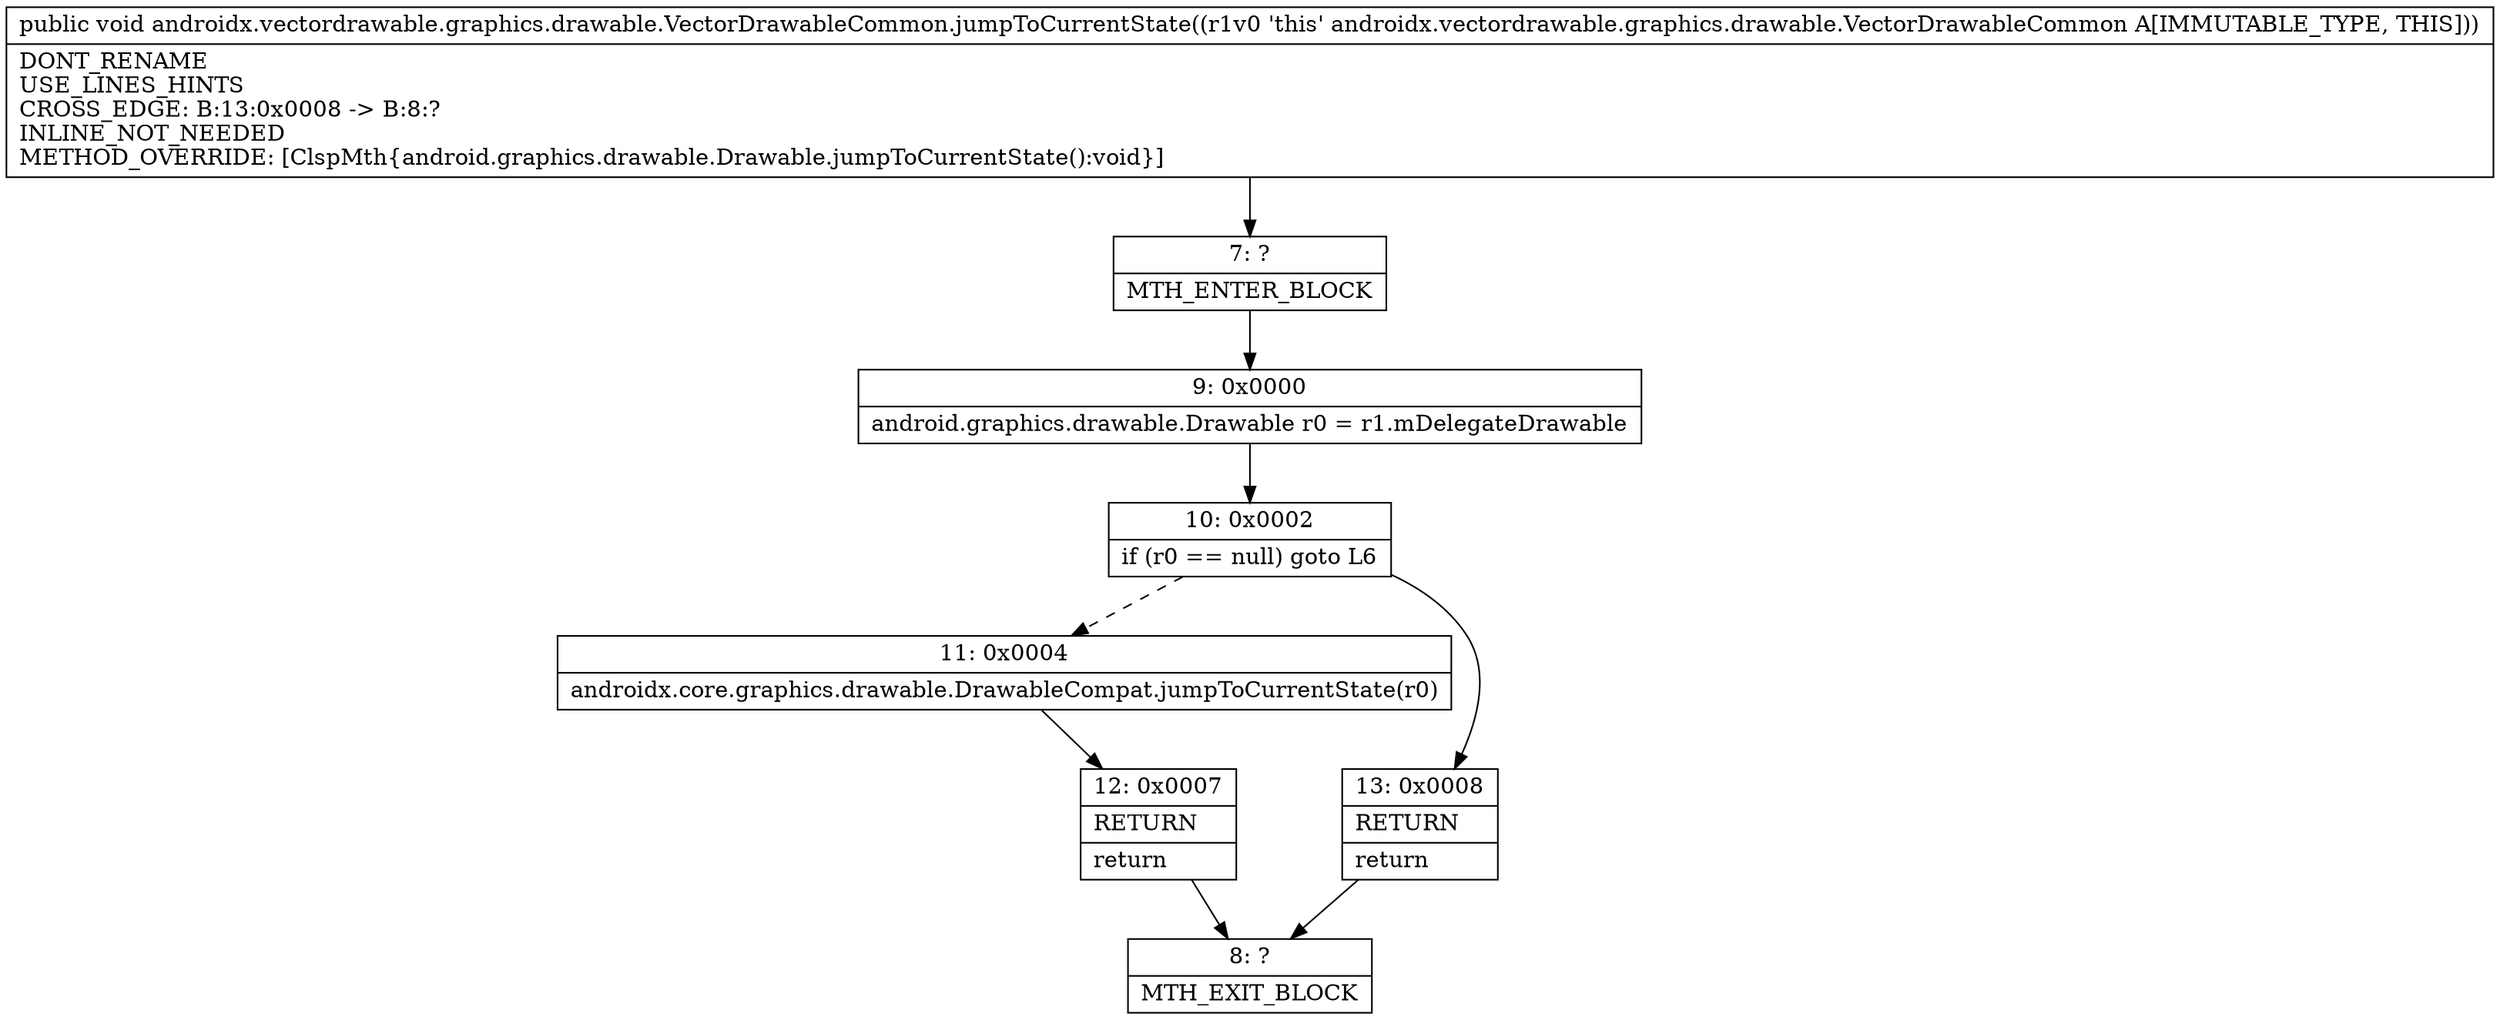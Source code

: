 digraph "CFG forandroidx.vectordrawable.graphics.drawable.VectorDrawableCommon.jumpToCurrentState()V" {
Node_7 [shape=record,label="{7\:\ ?|MTH_ENTER_BLOCK\l}"];
Node_9 [shape=record,label="{9\:\ 0x0000|android.graphics.drawable.Drawable r0 = r1.mDelegateDrawable\l}"];
Node_10 [shape=record,label="{10\:\ 0x0002|if (r0 == null) goto L6\l}"];
Node_11 [shape=record,label="{11\:\ 0x0004|androidx.core.graphics.drawable.DrawableCompat.jumpToCurrentState(r0)\l}"];
Node_12 [shape=record,label="{12\:\ 0x0007|RETURN\l|return\l}"];
Node_8 [shape=record,label="{8\:\ ?|MTH_EXIT_BLOCK\l}"];
Node_13 [shape=record,label="{13\:\ 0x0008|RETURN\l|return\l}"];
MethodNode[shape=record,label="{public void androidx.vectordrawable.graphics.drawable.VectorDrawableCommon.jumpToCurrentState((r1v0 'this' androidx.vectordrawable.graphics.drawable.VectorDrawableCommon A[IMMUTABLE_TYPE, THIS]))  | DONT_RENAME\lUSE_LINES_HINTS\lCROSS_EDGE: B:13:0x0008 \-\> B:8:?\lINLINE_NOT_NEEDED\lMETHOD_OVERRIDE: [ClspMth\{android.graphics.drawable.Drawable.jumpToCurrentState():void\}]\l}"];
MethodNode -> Node_7;Node_7 -> Node_9;
Node_9 -> Node_10;
Node_10 -> Node_11[style=dashed];
Node_10 -> Node_13;
Node_11 -> Node_12;
Node_12 -> Node_8;
Node_13 -> Node_8;
}

